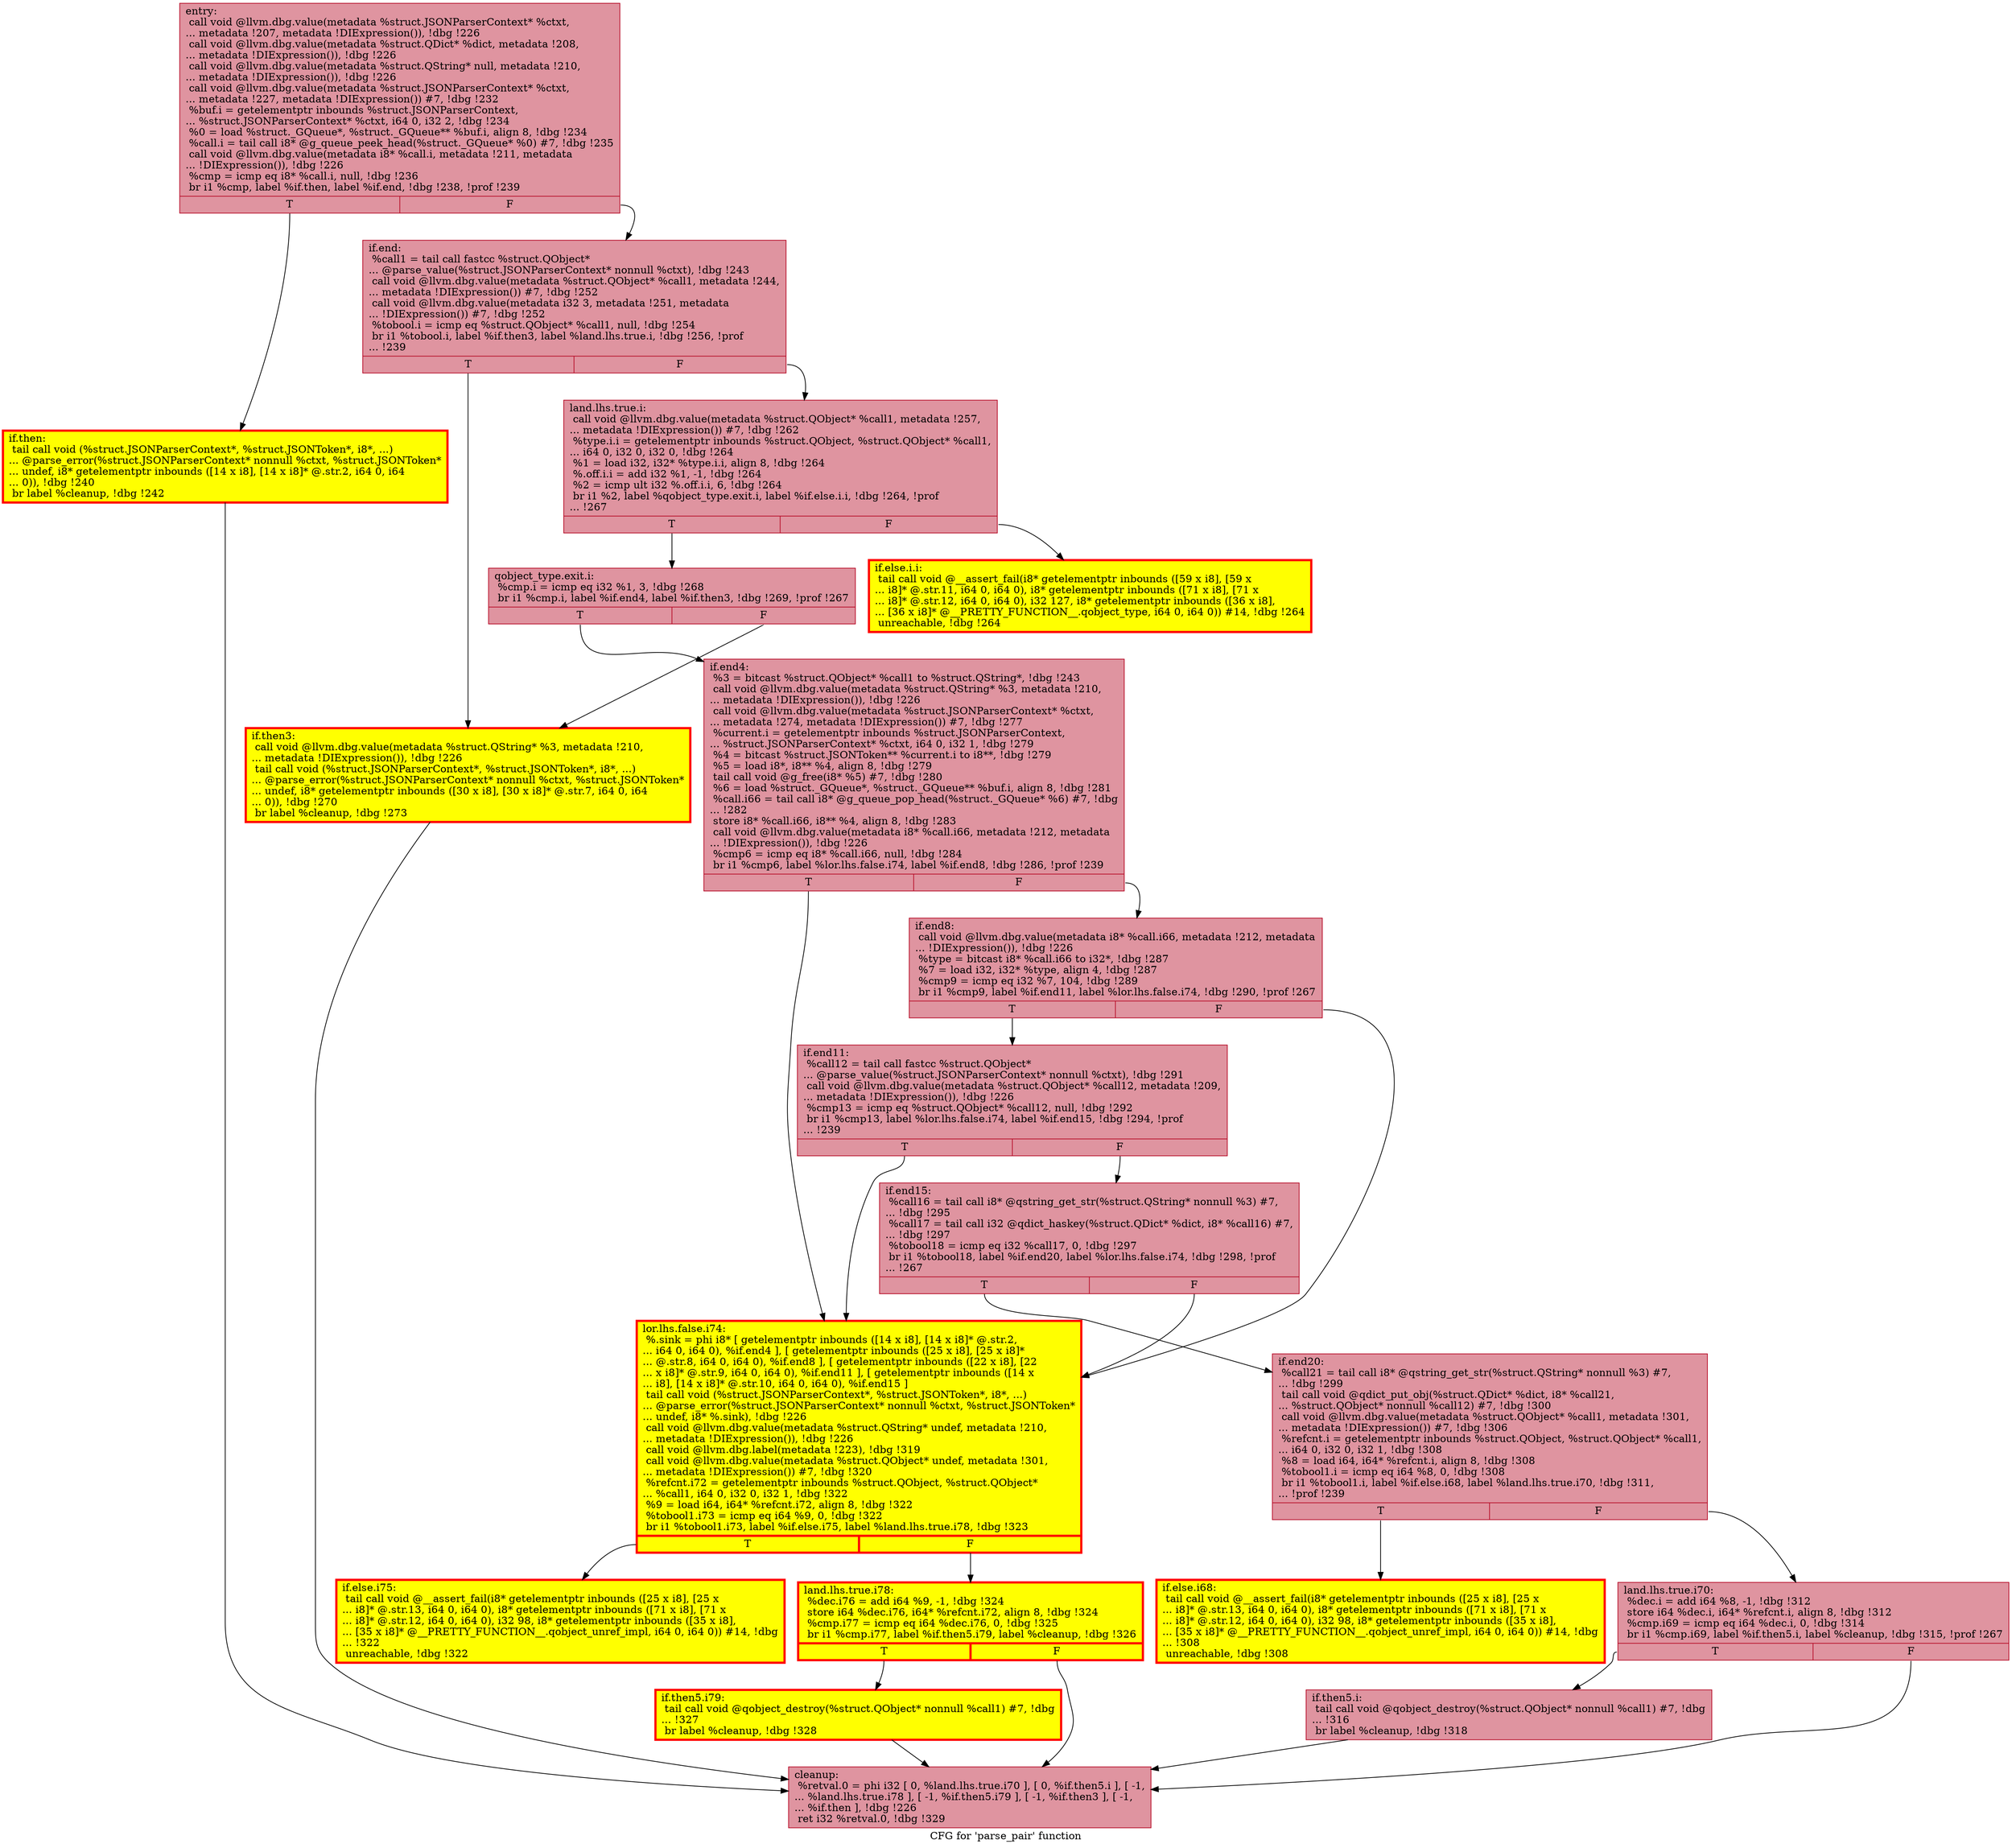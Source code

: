digraph "CFG for 'parse_pair' function" {
	label="CFG for 'parse_pair' function";

	Node0x5569004ffb80 [shape=record,color="#b70d28ff", style=filled, fillcolor="#b70d2870",label="{entry:\l  call void @llvm.dbg.value(metadata %struct.JSONParserContext* %ctxt,\l... metadata !207, metadata !DIExpression()), !dbg !226\l  call void @llvm.dbg.value(metadata %struct.QDict* %dict, metadata !208,\l... metadata !DIExpression()), !dbg !226\l  call void @llvm.dbg.value(metadata %struct.QString* null, metadata !210,\l... metadata !DIExpression()), !dbg !226\l  call void @llvm.dbg.value(metadata %struct.JSONParserContext* %ctxt,\l... metadata !227, metadata !DIExpression()) #7, !dbg !232\l  %buf.i = getelementptr inbounds %struct.JSONParserContext,\l... %struct.JSONParserContext* %ctxt, i64 0, i32 2, !dbg !234\l  %0 = load %struct._GQueue*, %struct._GQueue** %buf.i, align 8, !dbg !234\l  %call.i = tail call i8* @g_queue_peek_head(%struct._GQueue* %0) #7, !dbg !235\l  call void @llvm.dbg.value(metadata i8* %call.i, metadata !211, metadata\l... !DIExpression()), !dbg !226\l  %cmp = icmp eq i8* %call.i, null, !dbg !236\l  br i1 %cmp, label %if.then, label %if.end, !dbg !238, !prof !239\l|{<s0>T|<s1>F}}"];
	Node0x5569004ffb80:s0 -> Node0x5569005176b0;
	Node0x5569004ffb80:s1 -> Node0x556900517720;
	Node0x5569005176b0 [shape=record,penwidth=3.0, style="filled", color="red", fillcolor="yellow",label="{if.then:                                          \l  tail call void (%struct.JSONParserContext*, %struct.JSONToken*, i8*, ...)\l... @parse_error(%struct.JSONParserContext* nonnull %ctxt, %struct.JSONToken*\l... undef, i8* getelementptr inbounds ([14 x i8], [14 x i8]* @.str.2, i64 0, i64\l... 0)), !dbg !240\l  br label %cleanup, !dbg !242\l}"];
	Node0x5569005176b0 -> Node0x5569005202c0;
	Node0x556900517720 [shape=record,color="#b70d28ff", style=filled, fillcolor="#b70d2870",label="{if.end:                                           \l  %call1 = tail call fastcc %struct.QObject*\l... @parse_value(%struct.JSONParserContext* nonnull %ctxt), !dbg !243\l  call void @llvm.dbg.value(metadata %struct.QObject* %call1, metadata !244,\l... metadata !DIExpression()) #7, !dbg !252\l  call void @llvm.dbg.value(metadata i32 3, metadata !251, metadata\l... !DIExpression()) #7, !dbg !252\l  %tobool.i = icmp eq %struct.QObject* %call1, null, !dbg !254\l  br i1 %tobool.i, label %if.then3, label %land.lhs.true.i, !dbg !256, !prof\l... !239\l|{<s0>T|<s1>F}}"];
	Node0x556900517720:s0 -> Node0x5569003bde70;
	Node0x556900517720:s1 -> Node0x55690057a470;
	Node0x55690057a470 [shape=record,color="#b70d28ff", style=filled, fillcolor="#b70d2870",label="{land.lhs.true.i:                                  \l  call void @llvm.dbg.value(metadata %struct.QObject* %call1, metadata !257,\l... metadata !DIExpression()) #7, !dbg !262\l  %type.i.i = getelementptr inbounds %struct.QObject, %struct.QObject* %call1,\l... i64 0, i32 0, i32 0, !dbg !264\l  %1 = load i32, i32* %type.i.i, align 8, !dbg !264\l  %.off.i.i = add i32 %1, -1, !dbg !264\l  %2 = icmp ult i32 %.off.i.i, 6, !dbg !264\l  br i1 %2, label %qobject_type.exit.i, label %if.else.i.i, !dbg !264, !prof\l... !267\l|{<s0>T|<s1>F}}"];
	Node0x55690057a470:s0 -> Node0x55690057ab30;
	Node0x55690057a470:s1 -> Node0x55690057ae80;
	Node0x55690057ae80 [shape=record,penwidth=3.0, style="filled", color="red", fillcolor="yellow",label="{if.else.i.i:                                      \l  tail call void @__assert_fail(i8* getelementptr inbounds ([59 x i8], [59 x\l... i8]* @.str.11, i64 0, i64 0), i8* getelementptr inbounds ([71 x i8], [71 x\l... i8]* @.str.12, i64 0, i64 0), i32 127, i8* getelementptr inbounds ([36 x i8],\l... [36 x i8]* @__PRETTY_FUNCTION__.qobject_type, i64 0, i64 0)) #14, !dbg !264\l  unreachable, !dbg !264\l}"];
	Node0x55690057ab30 [shape=record,color="#b70d28ff", style=filled, fillcolor="#b70d2870",label="{qobject_type.exit.i:                              \l  %cmp.i = icmp eq i32 %1, 3, !dbg !268\l  br i1 %cmp.i, label %if.end4, label %if.then3, !dbg !269, !prof !267\l|{<s0>T|<s1>F}}"];
	Node0x55690057ab30:s0 -> Node0x556900519220;
	Node0x55690057ab30:s1 -> Node0x5569003bde70;
	Node0x5569003bde70 [shape=record,penwidth=3.0, style="filled", color="red", fillcolor="yellow",label="{if.then3:                                         \l  call void @llvm.dbg.value(metadata %struct.QString* %3, metadata !210,\l... metadata !DIExpression()), !dbg !226\l  tail call void (%struct.JSONParserContext*, %struct.JSONToken*, i8*, ...)\l... @parse_error(%struct.JSONParserContext* nonnull %ctxt, %struct.JSONToken*\l... undef, i8* getelementptr inbounds ([30 x i8], [30 x i8]* @.str.7, i64 0, i64\l... 0)), !dbg !270\l  br label %cleanup, !dbg !273\l}"];
	Node0x5569003bde70 -> Node0x5569005202c0;
	Node0x556900519220 [shape=record,color="#b70d28ff", style=filled, fillcolor="#b70d2870",label="{if.end4:                                          \l  %3 = bitcast %struct.QObject* %call1 to %struct.QString*, !dbg !243\l  call void @llvm.dbg.value(metadata %struct.QString* %3, metadata !210,\l... metadata !DIExpression()), !dbg !226\l  call void @llvm.dbg.value(metadata %struct.JSONParserContext* %ctxt,\l... metadata !274, metadata !DIExpression()) #7, !dbg !277\l  %current.i = getelementptr inbounds %struct.JSONParserContext,\l... %struct.JSONParserContext* %ctxt, i64 0, i32 1, !dbg !279\l  %4 = bitcast %struct.JSONToken** %current.i to i8**, !dbg !279\l  %5 = load i8*, i8** %4, align 8, !dbg !279\l  tail call void @g_free(i8* %5) #7, !dbg !280\l  %6 = load %struct._GQueue*, %struct._GQueue** %buf.i, align 8, !dbg !281\l  %call.i66 = tail call i8* @g_queue_pop_head(%struct._GQueue* %6) #7, !dbg\l... !282\l  store i8* %call.i66, i8** %4, align 8, !dbg !283\l  call void @llvm.dbg.value(metadata i8* %call.i66, metadata !212, metadata\l... !DIExpression()), !dbg !226\l  %cmp6 = icmp eq i8* %call.i66, null, !dbg !284\l  br i1 %cmp6, label %lor.lhs.false.i74, label %if.end8, !dbg !286, !prof !239\l|{<s0>T|<s1>F}}"];
	Node0x556900519220:s0 -> Node0x55690054c950;
	Node0x556900519220:s1 -> Node0x556900519b90;
	Node0x556900519b90 [shape=record,color="#b70d28ff", style=filled, fillcolor="#b70d2870",label="{if.end8:                                          \l  call void @llvm.dbg.value(metadata i8* %call.i66, metadata !212, metadata\l... !DIExpression()), !dbg !226\l  %type = bitcast i8* %call.i66 to i32*, !dbg !287\l  %7 = load i32, i32* %type, align 4, !dbg !287\l  %cmp9 = icmp eq i32 %7, 104, !dbg !289\l  br i1 %cmp9, label %if.end11, label %lor.lhs.false.i74, !dbg !290, !prof !267\l|{<s0>T|<s1>F}}"];
	Node0x556900519b90:s0 -> Node0x55690051a200;
	Node0x556900519b90:s1 -> Node0x55690054c950;
	Node0x55690051a200 [shape=record,color="#b70d28ff", style=filled, fillcolor="#b70d2870",label="{if.end11:                                         \l  %call12 = tail call fastcc %struct.QObject*\l... @parse_value(%struct.JSONParserContext* nonnull %ctxt), !dbg !291\l  call void @llvm.dbg.value(metadata %struct.QObject* %call12, metadata !209,\l... metadata !DIExpression()), !dbg !226\l  %cmp13 = icmp eq %struct.QObject* %call12, null, !dbg !292\l  br i1 %cmp13, label %lor.lhs.false.i74, label %if.end15, !dbg !294, !prof\l... !239\l|{<s0>T|<s1>F}}"];
	Node0x55690051a200:s0 -> Node0x55690054c950;
	Node0x55690051a200:s1 -> Node0x556900509f60;
	Node0x556900509f60 [shape=record,color="#b70d28ff", style=filled, fillcolor="#b70d2870",label="{if.end15:                                         \l  %call16 = tail call i8* @qstring_get_str(%struct.QString* nonnull %3) #7,\l... !dbg !295\l  %call17 = tail call i32 @qdict_haskey(%struct.QDict* %dict, i8* %call16) #7,\l... !dbg !297\l  %tobool18 = icmp eq i32 %call17, 0, !dbg !297\l  br i1 %tobool18, label %if.end20, label %lor.lhs.false.i74, !dbg !298, !prof\l... !267\l|{<s0>T|<s1>F}}"];
	Node0x556900509f60:s0 -> Node0x55690051cac0;
	Node0x556900509f60:s1 -> Node0x55690054c950;
	Node0x55690051cac0 [shape=record,color="#b70d28ff", style=filled, fillcolor="#b70d2870",label="{if.end20:                                         \l  %call21 = tail call i8* @qstring_get_str(%struct.QString* nonnull %3) #7,\l... !dbg !299\l  tail call void @qdict_put_obj(%struct.QDict* %dict, i8* %call21,\l... %struct.QObject* nonnull %call12) #7, !dbg !300\l  call void @llvm.dbg.value(metadata %struct.QObject* %call1, metadata !301,\l... metadata !DIExpression()) #7, !dbg !306\l  %refcnt.i = getelementptr inbounds %struct.QObject, %struct.QObject* %call1,\l... i64 0, i32 0, i32 1, !dbg !308\l  %8 = load i64, i64* %refcnt.i, align 8, !dbg !308\l  %tobool1.i = icmp eq i64 %8, 0, !dbg !308\l  br i1 %tobool1.i, label %if.else.i68, label %land.lhs.true.i70, !dbg !311,\l... !prof !239\l|{<s0>T|<s1>F}}"];
	Node0x55690051cac0:s0 -> Node0x556900522ce0;
	Node0x55690051cac0:s1 -> Node0x5569005415f0;
	Node0x556900522ce0 [shape=record,penwidth=3.0, style="filled", color="red", fillcolor="yellow",label="{if.else.i68:                                      \l  tail call void @__assert_fail(i8* getelementptr inbounds ([25 x i8], [25 x\l... i8]* @.str.13, i64 0, i64 0), i8* getelementptr inbounds ([71 x i8], [71 x\l... i8]* @.str.12, i64 0, i64 0), i32 98, i8* getelementptr inbounds ([35 x i8],\l... [35 x i8]* @__PRETTY_FUNCTION__.qobject_unref_impl, i64 0, i64 0)) #14, !dbg\l... !308\l  unreachable, !dbg !308\l}"];
	Node0x5569005415f0 [shape=record,color="#b70d28ff", style=filled, fillcolor="#b70d2870",label="{land.lhs.true.i70:                                \l  %dec.i = add i64 %8, -1, !dbg !312\l  store i64 %dec.i, i64* %refcnt.i, align 8, !dbg !312\l  %cmp.i69 = icmp eq i64 %dec.i, 0, !dbg !314\l  br i1 %cmp.i69, label %if.then5.i, label %cleanup, !dbg !315, !prof !267\l|{<s0>T|<s1>F}}"];
	Node0x5569005415f0:s0 -> Node0x556900526020;
	Node0x5569005415f0:s1 -> Node0x5569005202c0;
	Node0x556900526020 [shape=record,color="#b70d28ff", style=filled, fillcolor="#b70d2870",label="{if.then5.i:                                       \l  tail call void @qobject_destroy(%struct.QObject* nonnull %call1) #7, !dbg\l... !316\l  br label %cleanup, !dbg !318\l}"];
	Node0x556900526020 -> Node0x5569005202c0;
	Node0x55690054c950 [shape=record,penwidth=3.0, style="filled", color="red", fillcolor="yellow",label="{lor.lhs.false.i74:                                \l  %.sink = phi i8* [ getelementptr inbounds ([14 x i8], [14 x i8]* @.str.2,\l... i64 0, i64 0), %if.end4 ], [ getelementptr inbounds ([25 x i8], [25 x i8]*\l... @.str.8, i64 0, i64 0), %if.end8 ], [ getelementptr inbounds ([22 x i8], [22\l... x i8]* @.str.9, i64 0, i64 0), %if.end11 ], [ getelementptr inbounds ([14 x\l... i8], [14 x i8]* @.str.10, i64 0, i64 0), %if.end15 ]\l  tail call void (%struct.JSONParserContext*, %struct.JSONToken*, i8*, ...)\l... @parse_error(%struct.JSONParserContext* nonnull %ctxt, %struct.JSONToken*\l... undef, i8* %.sink), !dbg !226\l  call void @llvm.dbg.value(metadata %struct.QString* undef, metadata !210,\l... metadata !DIExpression()), !dbg !226\l  call void @llvm.dbg.label(metadata !223), !dbg !319\l  call void @llvm.dbg.value(metadata %struct.QObject* undef, metadata !301,\l... metadata !DIExpression()) #7, !dbg !320\l  %refcnt.i72 = getelementptr inbounds %struct.QObject, %struct.QObject*\l... %call1, i64 0, i32 0, i32 1, !dbg !322\l  %9 = load i64, i64* %refcnt.i72, align 8, !dbg !322\l  %tobool1.i73 = icmp eq i64 %9, 0, !dbg !322\l  br i1 %tobool1.i73, label %if.else.i75, label %land.lhs.true.i78, !dbg !323\l|{<s0>T|<s1>F}}"];
	Node0x55690054c950:s0 -> Node0x556900537130;
	Node0x55690054c950:s1 -> Node0x55690051ab40;
	Node0x556900537130 [shape=record,penwidth=3.0, style="filled", color="red", fillcolor="yellow",label="{if.else.i75:                                      \l  tail call void @__assert_fail(i8* getelementptr inbounds ([25 x i8], [25 x\l... i8]* @.str.13, i64 0, i64 0), i8* getelementptr inbounds ([71 x i8], [71 x\l... i8]* @.str.12, i64 0, i64 0), i32 98, i8* getelementptr inbounds ([35 x i8],\l... [35 x i8]* @__PRETTY_FUNCTION__.qobject_unref_impl, i64 0, i64 0)) #14, !dbg\l... !322\l  unreachable, !dbg !322\l}"];
	Node0x55690051ab40 [shape=record,penwidth=3.0, style="filled", color="red", fillcolor="yellow",label="{land.lhs.true.i78:                                \l  %dec.i76 = add i64 %9, -1, !dbg !324\l  store i64 %dec.i76, i64* %refcnt.i72, align 8, !dbg !324\l  %cmp.i77 = icmp eq i64 %dec.i76, 0, !dbg !325\l  br i1 %cmp.i77, label %if.then5.i79, label %cleanup, !dbg !326\l|{<s0>T|<s1>F}}"];
	Node0x55690051ab40:s0 -> Node0x556900562c90;
	Node0x55690051ab40:s1 -> Node0x5569005202c0;
	Node0x556900562c90 [shape=record,penwidth=3.0, style="filled", color="red", fillcolor="yellow",label="{if.then5.i79:                                     \l  tail call void @qobject_destroy(%struct.QObject* nonnull %call1) #7, !dbg\l... !327\l  br label %cleanup, !dbg !328\l}"];
	Node0x556900562c90 -> Node0x5569005202c0;
	Node0x5569005202c0 [shape=record,color="#b70d28ff", style=filled, fillcolor="#b70d2870",label="{cleanup:                                          \l  %retval.0 = phi i32 [ 0, %land.lhs.true.i70 ], [ 0, %if.then5.i ], [ -1,\l... %land.lhs.true.i78 ], [ -1, %if.then5.i79 ], [ -1, %if.then3 ], [ -1,\l... %if.then ], !dbg !226\l  ret i32 %retval.0, !dbg !329\l}"];
}
